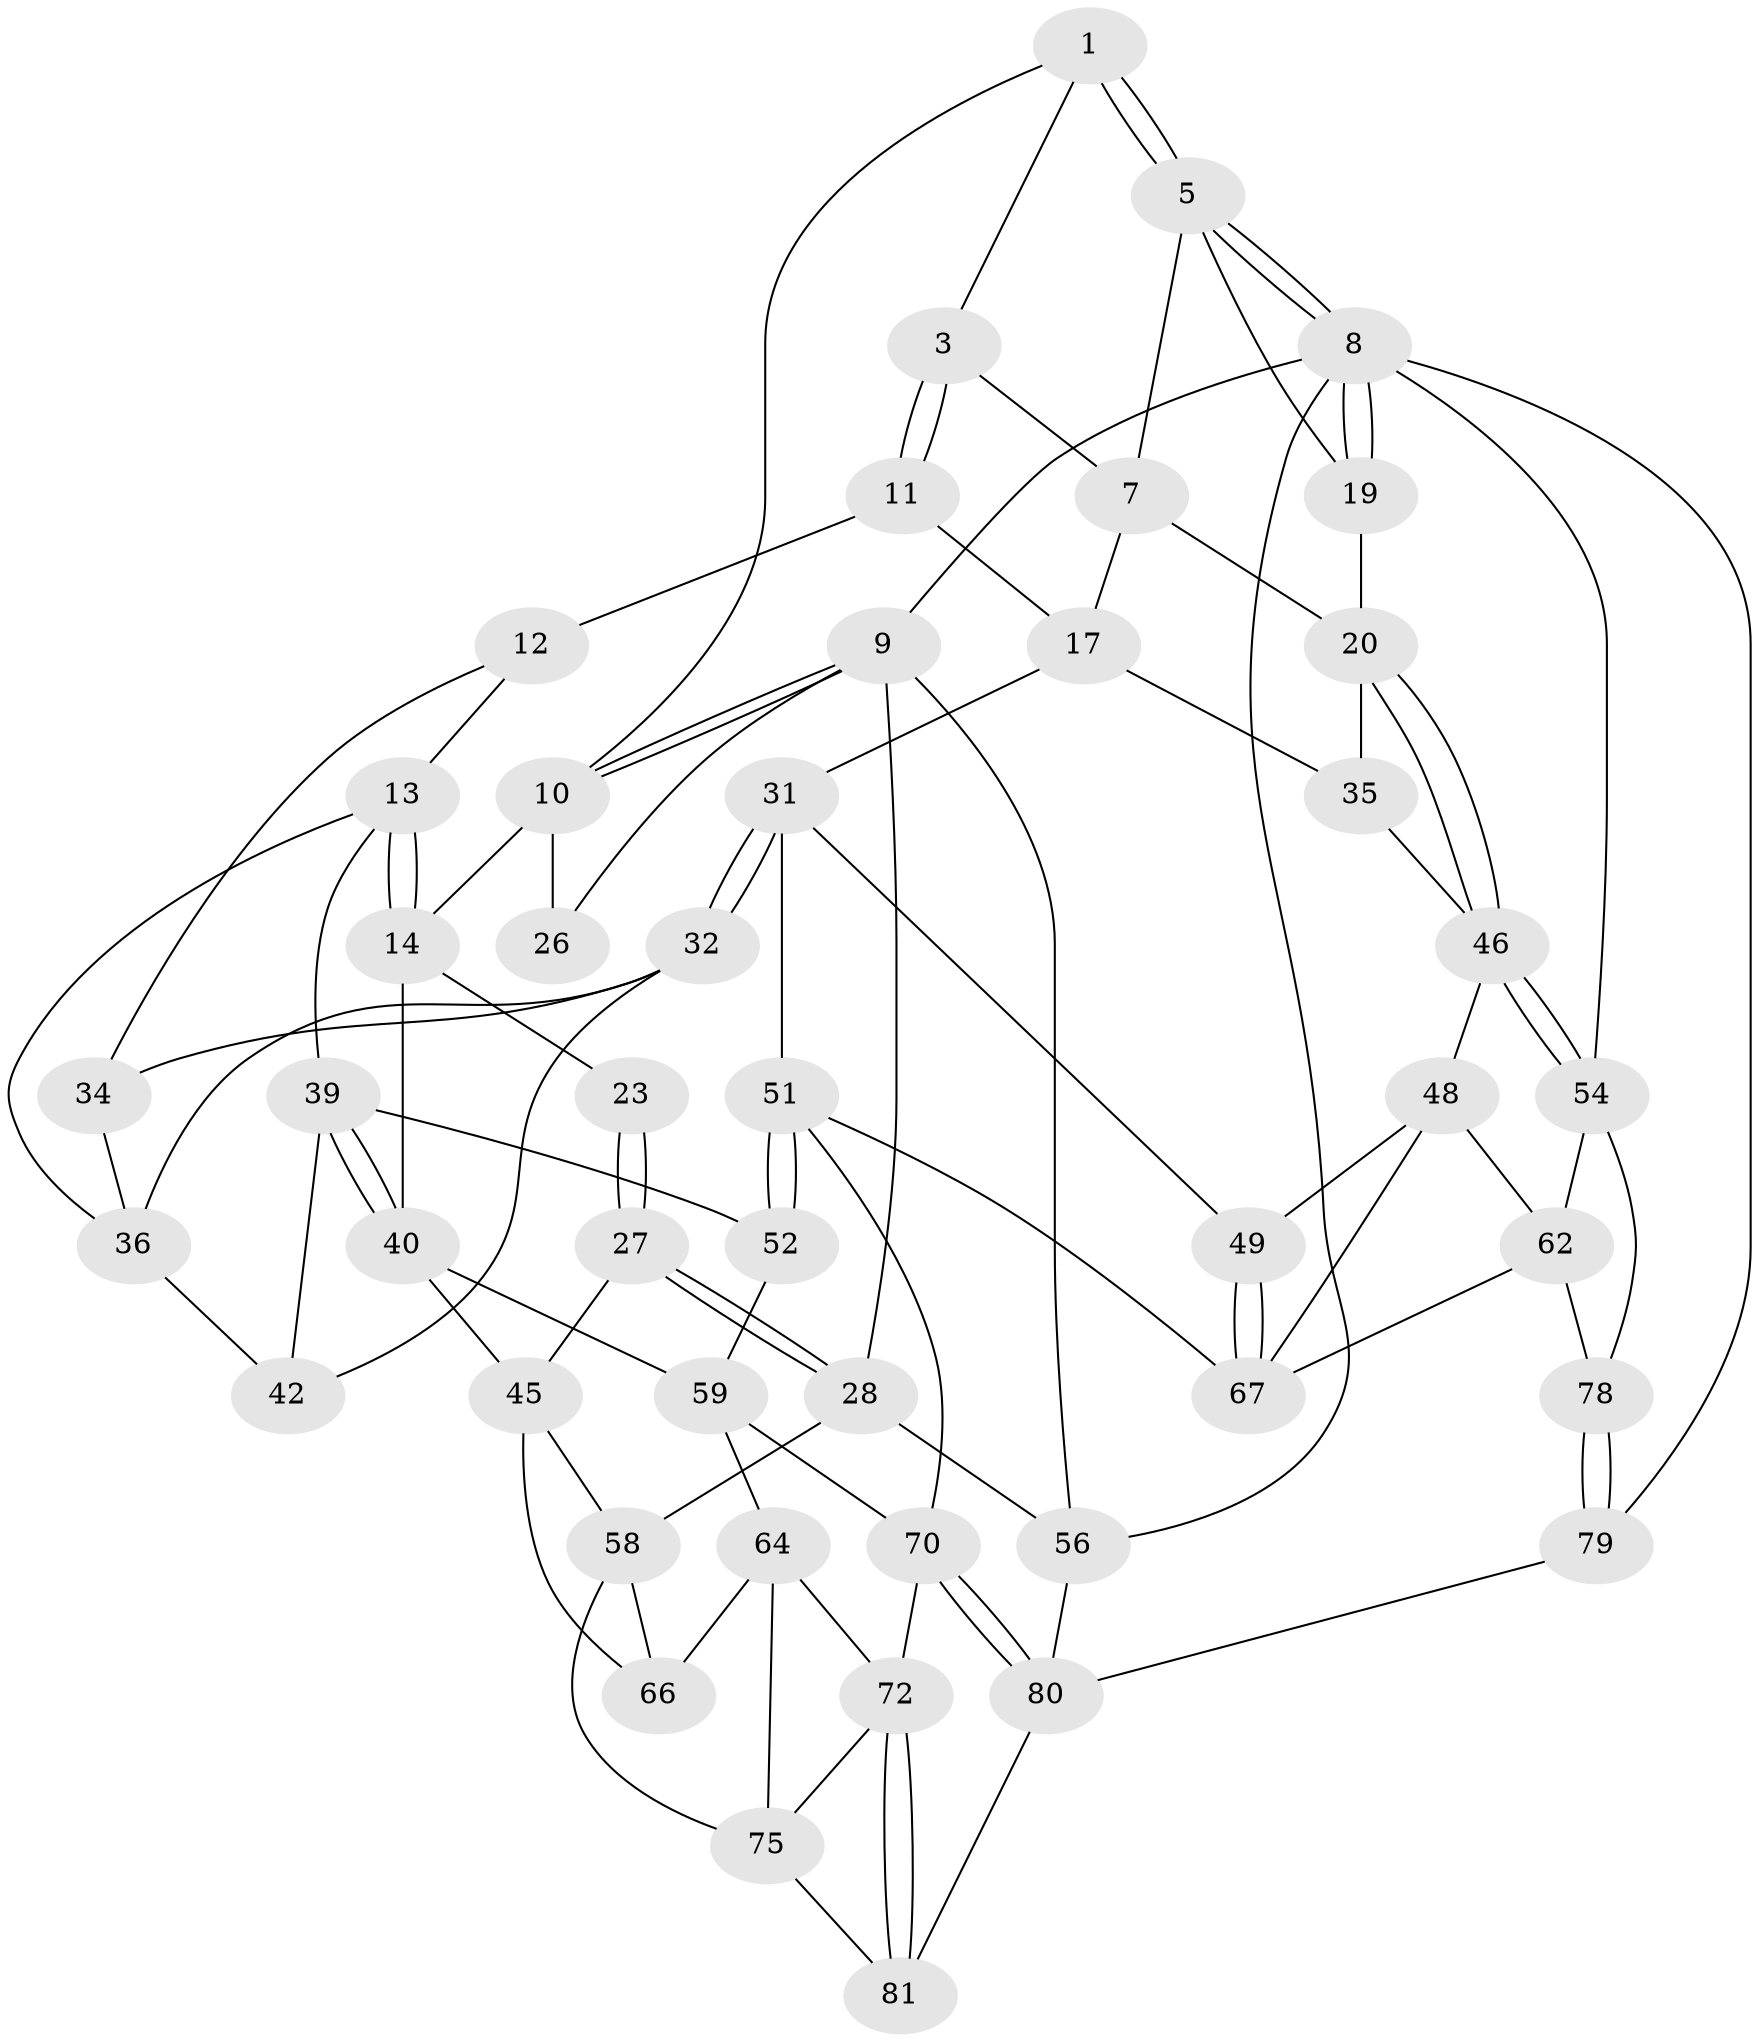 // Generated by graph-tools (version 1.1) at 2025/52/02/27/25 19:52:43]
// undirected, 47 vertices, 103 edges
graph export_dot {
graph [start="1"]
  node [color=gray90,style=filled];
  1 [pos="+0.7628587108003875+0",super="+2"];
  3 [pos="+0.40595628140127843+0.008679344597603465",super="+4"];
  5 [pos="+1+0",super="+6"];
  7 [pos="+0.7917497804619298+0.15775795199295647",super="+16"];
  8 [pos="+1+0",super="+53"];
  9 [pos="+0+0",super="+29"];
  10 [pos="+0.2781744984622492+0",super="+15"];
  11 [pos="+0.44181994008990555+0.06262197698225729",super="+18"];
  12 [pos="+0.40794029040393476+0.3149540346230981",super="+22"];
  13 [pos="+0.3302086595047479+0.3811139732215417",super="+37"];
  14 [pos="+0.26011481087449595+0.3800328708038231",super="+25"];
  17 [pos="+0.7011103272657088+0.2571419175645551",super="+30"];
  19 [pos="+1+0.19019280811352363"];
  20 [pos="+1+0.35141362017383176",super="+21"];
  23 [pos="+0.11779118671307129+0.44401807050198044",super="+24"];
  26 [pos="+0.07167744203652464+0.34002934349092523"];
  27 [pos="+0.0627255561790143+0.5846313651191024",super="+44"];
  28 [pos="+0+0.5437927586497391",super="+55"];
  31 [pos="+0.6662789448431038+0.5819852008478011",super="+50"];
  32 [pos="+0.6167118648474766+0.5484207053586996",super="+33"];
  34 [pos="+0.5630293884712205+0.3782104905822442"];
  35 [pos="+0.8589647248337421+0.49897789874456805"];
  36 [pos="+0.43598083546612243+0.4425412480349728",super="+38"];
  39 [pos="+0.3698047650363672+0.614614562683304",super="+43"];
  40 [pos="+0.3440213496136376+0.6336197249188615",super="+41"];
  42 [pos="+0.47512823172226804+0.5665891838053776"];
  45 [pos="+0.16399922273891887+0.6592867104993368",super="+57"];
  46 [pos="+1+0.7655519760311494",super="+47"];
  48 [pos="+0.8777332522645558+0.6603487905835406",super="+63"];
  49 [pos="+0.7824750970560622+0.68437323179795"];
  51 [pos="+0.6106447118059016+0.715945578686246",super="+69"];
  52 [pos="+0.5599400158792525+0.7024441177477937"];
  54 [pos="+1+0.8229506062363748",super="+61"];
  56 [pos="+0+1"];
  58 [pos="+0.0015575164910604218+0.841125428321265",super="+74"];
  59 [pos="+0.4648732240303653+0.7298052749448303",super="+60"];
  62 [pos="+0.8374711784535955+0.8528621870252918",super="+77"];
  64 [pos="+0.34276402856236143+0.7924714831627196",super="+65"];
  66 [pos="+0.1785219667426926+0.7330542790612513"];
  67 [pos="+0.7757628840126666+0.8125816776146537",super="+68"];
  70 [pos="+0.5536350360910042+0.8813197418613763",super="+71"];
  72 [pos="+0.39361827490294055+0.8791109057561549",super="+73"];
  75 [pos="+0.20124550862654897+0.8872087094770895",super="+76"];
  78 [pos="+0.7565991744671875+1"];
  79 [pos="+0.7405014280018186+1"];
  80 [pos="+0.5700842946268849+1",super="+82"];
  81 [pos="+0.23630397690682495+1"];
  1 -- 5;
  1 -- 5;
  1 -- 10;
  1 -- 3;
  3 -- 11;
  3 -- 11;
  3 -- 7;
  5 -- 8;
  5 -- 8;
  5 -- 19;
  5 -- 7;
  7 -- 17;
  7 -- 20;
  8 -- 9;
  8 -- 19;
  8 -- 19;
  8 -- 56;
  8 -- 54;
  8 -- 79;
  9 -- 10;
  9 -- 10;
  9 -- 56;
  9 -- 26;
  9 -- 28;
  10 -- 26;
  10 -- 14;
  11 -- 12 [weight=2];
  11 -- 17;
  12 -- 13;
  12 -- 34;
  13 -- 14;
  13 -- 14;
  13 -- 36;
  13 -- 39;
  14 -- 23;
  14 -- 40;
  17 -- 35;
  17 -- 31;
  19 -- 20;
  20 -- 46;
  20 -- 46;
  20 -- 35;
  23 -- 27 [weight=2];
  23 -- 27;
  27 -- 28;
  27 -- 28;
  27 -- 45;
  28 -- 56;
  28 -- 58;
  31 -- 32;
  31 -- 32;
  31 -- 49;
  31 -- 51;
  32 -- 42;
  32 -- 34;
  32 -- 36;
  34 -- 36;
  35 -- 46;
  36 -- 42;
  39 -- 40;
  39 -- 40;
  39 -- 42;
  39 -- 52;
  40 -- 59;
  40 -- 45;
  45 -- 58;
  45 -- 66;
  46 -- 54;
  46 -- 54;
  46 -- 48;
  48 -- 49;
  48 -- 67;
  48 -- 62;
  49 -- 67;
  49 -- 67;
  51 -- 52;
  51 -- 52;
  51 -- 70;
  51 -- 67;
  52 -- 59;
  54 -- 62;
  54 -- 78;
  56 -- 80;
  58 -- 66;
  58 -- 75;
  59 -- 64;
  59 -- 70;
  62 -- 78;
  62 -- 67;
  64 -- 72;
  64 -- 66;
  64 -- 75;
  70 -- 80;
  70 -- 80;
  70 -- 72;
  72 -- 81;
  72 -- 81;
  72 -- 75;
  75 -- 81;
  78 -- 79;
  78 -- 79;
  79 -- 80;
  80 -- 81;
}
